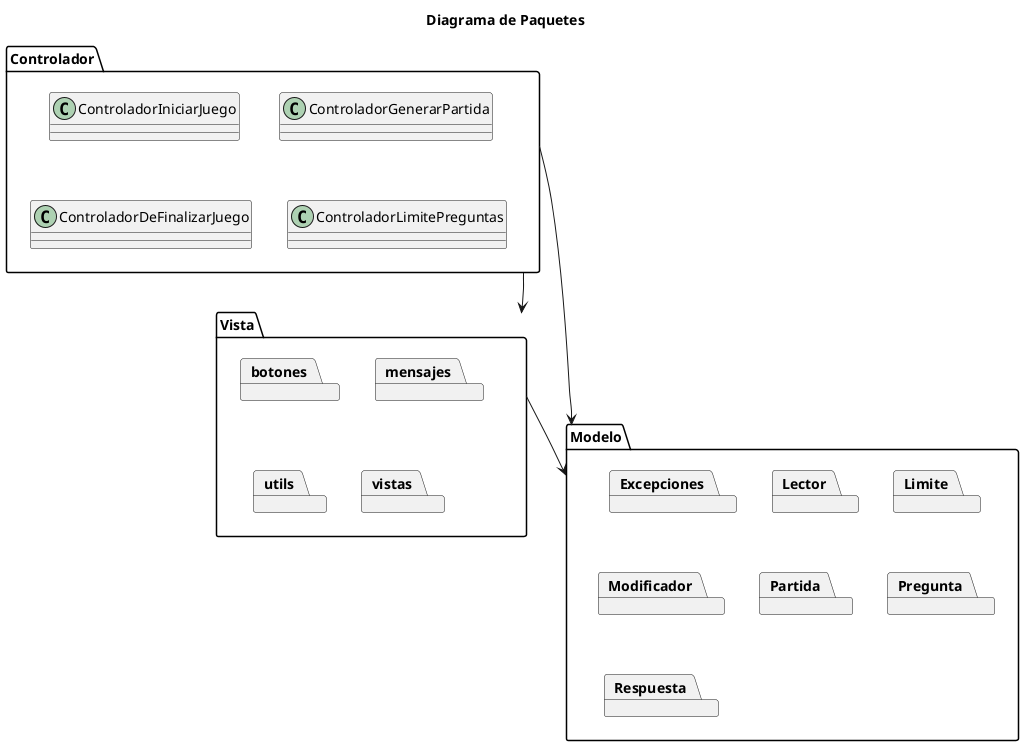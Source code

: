 @startuml
'https://plantuml.com/class-diagram

title Diagrama de Paquetes
package Controlador{
allowmixing
    class ControladorIniciarJuego{}
    class ControladorGenerarPartida{}
    class ControladorDeFinalizarJuego{}
    class ControladorLimitePreguntas{}

}
package Modelo {
        package Excepciones
        package Lector
        package Limite
        package Modificador
        package Partida
        package Pregunta
        package Respuesta
}
package Vista{
    package botones
    package mensajes
    package utils
    package vistas
}

Vista --> Modelo
Controlador -->Vista
Controlador --> Modelo
@enduml
@startuml
'https://plantuml.com/class-diagram

title Diagrama de Paquetes

package Modelo {
        package Excepciones
        package Lector
        package Limite
        package Modificador
        package Partida
        package Pregunta
        package Respuesta
}
package Vista{
    package botones
    package mensajes
    package utils
    package vistas
}

Vista --> Modelo
Controlador -->Vista
Controlador --> Modelo
@enduml